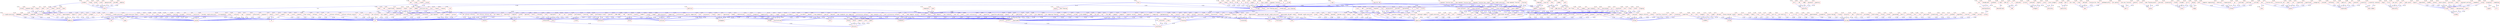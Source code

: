strict graph  {
	-127	 [color=red,
		fontname=courier,
		shape=box,
		xlabel=0.62];
	reserved	 [color=red,
		fontname=courier,
		shape=box,
		xlabel=0.42];
	-127 -- reserved	 [color=blue,
		fontname=courier,
		label=0.33];
	"-2-149"	 [color=red,
		fontname=courier,
		shape=box,
		xlabel=0.62];
	negative	 [color=red,
		fontname=courier,
		shape=box,
		xlabel=0.5];
	"-2-149" -- negative	 [color=blue,
		fontname=courier,
		label=0.5];
	"-infinity"	 [color=red,
		fontname=courier,
		shape=box,
		xlabel=0.62];
	go	 [color=red,
		fontname=courier,
		shape=box,
		xlabel=0.15];
	"-infinity" -- go	 [color=blue,
		fontname=courier,
		label=0.65];
	type	 [color=red,
		fontname=courier,
		shape=box,
		xlabel=0.47];
	"-infinity" -- type	 [color=blue,
		fontname=courier,
		label=0.41];
	"//"	 [color=red,
		fontname=courier,
		shape=box,
		xlabel=0.76];
	00001111	 [color=red,
		fontname=courier,
		shape=box,
		xlabel=0.23];
	"//" -- 00001111	 [color=blue,
		fontname=courier,
		label=0.32];
	"// single-precision"	 [color=red,
		fontname=courier,
		shape=box,
		xlabel=0.62];
	"// single-precision" -- 00001111	 [color=blue,
		fontname=courier,
		label=0.38];
	"0-02-415480-6"	 [color=red,
		fontname=courier,
		shape=box,
		xlabel=0.23];
	downloaded	 [color=red,
		fontname=courier,
		shape=box,
		xlabel=0.42];
	"0-02-415480-6" -- downloaded	 [color=blue,
		fontname=courier,
		label=0.32];
	00000000	 [color=red,
		fontname=courier,
		shape=box,
		xlabel=0.23];
	00000000 -- 00001111	 [color=blue,
		fontname=courier,
		label=0.38];
	"0s"	 [color=red,
		fontname=courier,
		shape=box,
		xlabel=0.68];
	"0s" -- type	 [color=blue,
		fontname=courier,
		label=0.41];
	"10-3"	 [color=red,
		fontname=courier,
		shape=box,
		xlabel=0.23];
	typically	 [color=red,
		fontname=courier,
		shape=box,
		xlabel=0.41];
	"10-3" -- typically	 [color=blue,
		fontname=courier,
		label=0.28];
	100	 [color=red,
		fontname=courier,
		shape=box,
		xlabel=0.49];
	since	 [color=red,
		fontname=courier,
		shape=box,
		xlabel=0.22];
	100 -- since	 [color=blue,
		fontname=courier,
		label=0.37];
	since -- negative	 [color=blue,
		fontname=courier,
		label=0.62];
	10101010	 [color=red,
		fontname=courier,
		shape=box,
		xlabel=0.64];
	10101010 -- 00001111	 [color=blue,
		fontname=courier,
		label=0.41];
	102	 [color=red,
		fontname=courier,
		shape=box,
		xlabel=0.58];
	102 -- typically	 [color=blue,
		fontname=courier,
		label=0.3];
	1023	 [color=red,
		fontname=courier,
		shape=box,
		xlabel=0.64];
	1023 -- reserved	 [color=blue,
		fontname=courier,
		label=0.4];
	11	 [color=red,
		fontname=courier,
		shape=box,
		xlabel=0.58];
	31	 [color=red,
		fontname=courier,
		shape=box,
		xlabel=0.23];
	11 -- 31	 [color=blue,
		fontname=courier,
		label=0.42];
	11001100	 [color=red,
		fontname=courier,
		shape=box,
		xlabel=0.64];
	11001100 -- 00001111	 [color=blue,
		fontname=courier,
		label=0.36];
	11110000	 [color=red,
		fontname=courier,
		shape=box,
		xlabel=0.58];
	11110000 -- 00001111	 [color=blue,
		fontname=courier,
		label=0.4];
	127	 [color=red,
		fontname=courier,
		shape=box,
		xlabel=0.68];
	second	 [color=red,
		fontname=courier,
		shape=box,
		xlabel=0.17];
	127 -- second	 [color=blue,
		fontname=courier,
		label=0.34];
	128	 [color=red,
		fontname=courier,
		shape=box,
		xlabel=0.23];
	128 -- reserved	 [color=blue,
		fontname=courier,
		label=0.35];
	162	 [color=red,
		fontname=courier,
		shape=box,
		xlabel=0.23];
	representation	 [color=red,
		fontname=courier,
		shape=box,
		xlabel=0.7];
	162 -- representation	 [color=blue,
		fontname=courier,
		label=0.55];
	solves	 [color=red,
		fontname=courier,
		shape=box,
		xlabel=0.47];
	representation -- solves	 [color=blue,
		fontname=courier,
		label=0.32];
	1985	 [color=red,
		fontname=courier,
		shape=box,
		xlabel=0.23];
	1985 -- downloaded	 [color=blue,
		fontname=courier,
		label=0.32];
	"1s"	 [color=red,
		fontname=courier,
		shape=box,
		xlabel=0.71];
	extreme	 [color=red,
		fontname=courier,
		shape=box,
		xlabel=0.39];
	"1s" -- extreme	 [color=blue,
		fontname=courier,
		label=0.33];
	"2-1022"	 [color=red,
		fontname=courier,
		shape=box,
		xlabel=0.58];
	denormalized	 [color=red,
		fontname=courier,
		shape=box,
		xlabel=0.77];
	"2-1022" -- denormalized	 [color=blue,
		fontname=courier,
		label=0.0];
	"2-1074"	 [color=red,
		fontname=courier,
		shape=box,
		xlabel=0.23];
	"2-1074" -- negative	 [color=blue,
		fontname=courier,
		label=0.52];
	"2-149"	 [color=red,
		fontname=courier,
		shape=box,
		xlabel=0.58];
	"2-149" -- negative	 [color=blue,
		fontname=courier,
		label=0.48];
	"2-2-23"	 [color=red,
		fontname=courier,
		shape=box,
		xlabel=0.58];
	"2-2-23" -- extreme	 [color=blue,
		fontname=courier,
		label=0.48];
	"2-2-52"	 [color=red,
		fontname=courier,
		shape=box,
		xlabel=0.23];
	"2-2-52" -- extreme	 [color=blue,
		fontname=courier,
		label=0.55];
	"200-127"	 [color=red,
		fontname=courier,
		shape=box,
		xlabel=0.23];
	200	 [color=red,
		fontname=courier,
		shape=box,
		xlabel=0.23];
	"200-127" -- 200	 [color=blue,
		fontname=courier,
		label=0.21];
	"2001-2005"	 [color=red,
		fontname=courier,
		shape=box,
		xlabel=0.23];
	hollasch	 [color=red,
		fontname=courier,
		shape=box,
		xlabel=0.74];
	"2001-2005" -- hollasch	 [color=blue,
		fontname=courier,
		label=0.42];
	"2005-feb-24"	 [color=red,
		fontname=courier,
		shape=box,
		xlabel=0.23];
	today	 [color=red,
		fontname=courier,
		shape=box,
		xlabel=0.47];
	"2005-feb-24" -- today	 [color=blue,
		fontname=courier,
		label=0.4];
	21023	 [color=red,
		fontname=courier,
		shape=box,
		xlabel=0.58];
	21023 -- extreme	 [color=blue,
		fontname=courier,
		label=0.43];
	2127	 [color=red,
		fontname=courier,
		shape=box,
		xlabel=0.71];
	2127 -- negative	 [color=blue,
		fontname=courier,
		label=0.48];
	"22-00"	 [color=red,
		fontname=courier,
		shape=box,
		xlabel=0.23];
	"22-00" -- 31	 [color=blue,
		fontname=courier,
		label=0.32];
	"222-234"	 [color=red,
		fontname=courier,
		shape=box,
		xlabel=0.23];
	"222-234" -- downloaded	 [color=blue,
		fontname=courier,
		label=0.32];
	23	 [color=red,
		fontname=courier,
		shape=box,
		xlabel=0.58];
	23 -- second	 [color=blue,
		fontname=courier,
		label=0.55];
	231	 [color=red,
		fontname=courier,
		shape=box,
		xlabel=0.23];
	231 -- 00001111	 [color=blue,
		fontname=courier,
		label=0.42];
	232	 [color=red,
		fontname=courier,
		shape=box,
		xlabel=0.23];
	232 -- negative	 [color=blue,
		fontname=courier,
		label=0.63];
	"30-23"	 [color=red,
		fontname=courier,
		shape=box,
		xlabel=0.23];
	"30-23" -- 31	 [color=blue,
		fontname=courier,
		label=0.32];
	"32-bit"	 [color=red,
		fontname=courier,
		shape=box,
		xlabel=0.75];
	"32-bit" -- 00001111	 [color=blue,
		fontname=courier,
		label=0.32];
	"32-bits"	 [color=red,
		fontname=courier,
		shape=box,
		xlabel=0.42];
	integers	 [color=red,
		fontname=courier,
		shape=box,
		xlabel=0.68];
	"32-bits" -- integers	 [color=blue,
		fontname=courier,
		label=0.35];
	5000	 [color=red,
		fontname=courier,
		shape=box,
		xlabel=0.23];
	5000 -- typically	 [color=blue,
		fontname=courier,
		label=0.3];
	"51-00"	 [color=red,
		fontname=courier,
		shape=box,
		xlabel=0.23];
	"51-00" -- 31	 [color=blue,
		fontname=courier,
		label=0.32];
	52	 [color=red,
		fontname=courier,
		shape=box,
		xlabel=0.23];
	52 -- 31	 [color=blue,
		fontname=courier,
		label=0.32];
	"62-52"	 [color=red,
		fontname=courier,
		shape=box,
		xlabel=0.23];
	"62-52" -- 31	 [color=blue,
		fontname=courier,
		label=0.32];
	63	 [color=red,
		fontname=courier,
		shape=box,
		xlabel=0.23];
	63 -- 31	 [color=blue,
		fontname=courier,
		label=0.32];
	"64-bit"	 [color=red,
		fontname=courier,
		shape=box,
		xlabel=0.23];
	following	 [color=red,
		fontname=courier,
		shape=box,
		xlabel=0.26];
	"64-bit" -- following	 [color=blue,
		fontname=courier,
		label=0.4];
	73	 [color=red,
		fontname=courier,
		shape=box,
		xlabel=0.23];
	73 -- 200	 [color=blue,
		fontname=courier,
		label=0.2];
	754	 [color=red,
		fontname=courier,
		shape=box,
		xlabel=0.58];
	754 -- today	 [color=blue,
		fontname=courier,
		label=0.46];
	"754-1985"	 [color=red,
		fontname=courier,
		shape=box,
		xlabel=0.23];
	"754-1985" -- downloaded	 [color=blue,
		fontname=courier,
		label=0.32];
	ability	 [color=red,
		fontname=courier,
		shape=box,
		xlabel=0.47];
	ability -- negative	 [color=blue,
		fontname=courier,
		label=1.0];
	able	 [color=red,
		fontname=courier,
		shape=box,
		xlabel=0.14];
	allows	 [color=red,
		fontname=courier,
		shape=box,
		xlabel=0.57];
	able -- allows	 [color=blue,
		fontname=courier,
		label=0.31];
	actual	 [color=red,
		fontname=courier,
		shape=box,
		xlabel=0.33];
	added	 [color=red,
		fontname=courier,
		shape=box,
		xlabel=0.38];
	actual -- added	 [color=blue,
		fontname=courier,
		label=0.36];
	also	 [color=red,
		fontname=courier,
		shape=box,
		xlabel=0.22];
	also -- reserved	 [color=blue,
		fontname=courier,
		label=0.31];
	another	 [color=red,
		fontname=courier,
		shape=box,
		xlabel=0.17];
	another -- hollasch	 [color=blue,
		fontname=courier,
		label=0.31];
	ratio	 [color=red,
		fontname=courier,
		shape=box,
		xlabel=0.47];
	another -- ratio	 [color=blue,
		fontname=courier,
		label=0.53];
	approach	 [color=red,
		fontname=courier,
		shape=box,
		xlabel=0.24];
	approach -- ratio	 [color=blue,
		fontname=courier,
		label=0.32];
	appropriate	 [color=red,
		fontname=courier,
		shape=box,
		xlabel=0.47];
	appropriate -- also	 [color=blue,
		fontname=courier,
		label=0.37];
	approximate	 [color=red,
		fontname=courier,
		shape=box,
		xlabel=0.47];
	approximate -- negative	 [color=blue,
		fontname=courier,
		label=0.67];
	truncating	 [color=red,
		fontname=courier,
		shape=box,
		xlabel=0.33];
	approximate -- truncating	 [color=blue,
		fontname=courier,
		label=0.31];
	"approximate decimal"	 [color=red,
		fontname=courier,
		shape=box,
		xlabel=0.66];
	"approximate decimal" -- negative	 [color=blue,
		fontname=courier,
		label=0.68];
	"approximate decimal single"	 [color=red,
		fontname=courier,
		shape=box,
		xlabel=1.0];
	"approximate decimal single" -- negative	 [color=blue,
		fontname=courier,
		label=0.32];
	fractional	 [color=red,
		fontname=courier,
		shape=box,
		xlabel=0.33];
	"approximate decimal single" -- fractional	 [color=blue,
		fontname=courier,
		label=0.32];
	full	 [color=red,
		fontname=courier,
		shape=box,
		xlabel=0.22];
	"approximate decimal single" -- full	 [color=blue,
		fontname=courier,
		label=0.32];
	lack	 [color=red,
		fontname=courier,
		shape=box,
		xlabel=0.39];
	"approximate decimal single" -- lack	 [color=blue,
		fontname=courier,
		label=0.32];
	"approximate decimal single precision"	 [color=red,
		fontname=courier,
		shape=box,
		xlabel=1.0];
	"approximate decimal single precision" -- negative	 [color=blue,
		fontname=courier,
		label=0.32];
	"approximate decimal single precision" -- fractional	 [color=blue,
		fontname=courier,
		label=0.32];
	"approximate decimal single precision" -- full	 [color=blue,
		fontname=courier,
		label=0.32];
	"approximate decimal single precision" -- lack	 [color=blue,
		fontname=courier,
		label=0.32];
	approximated	 [color=red,
		fontname=courier,
		shape=box,
		xlabel=0.42];
	approximated -- extreme	 [color=blue,
		fontname=courier,
		label=0.48];
	approximates	 [color=red,
		fontname=courier,
		shape=box,
		xlabel=0.47];
	approximates -- 00001111	 [color=blue,
		fontname=courier,
		label=0.31];
	architecture	 [color=red,
		fontname=courier,
		shape=box,
		xlabel=0.54];
	architecture -- downloaded	 [color=blue,
		fontname=courier,
		label=0.37];
	architecture -- hollasch	 [color=blue,
		fontname=courier,
		label=0.32];
	"architecture software"	 [color=red,
		fontname=courier,
		shape=box,
		xlabel=0.62];
	"architecture software" -- downloaded	 [color=blue,
		fontname=courier,
		label=0.37];
	binary	 [color=red,
		fontname=courier,
		shape=box,
		xlabel=0.57];
	"architecture software" -- binary	 [color=blue,
		fontname=courier,
		label=0.37];
	distinct	 [color=red,
		fontname=courier,
		shape=box,
		xlabel=0.51];
	binary -- distinct	 [color=blue,
		fontname=courier,
		label=0.32];
	"are floating"	 [color=red,
		fontname=courier,
		shape=box,
		xlabel=0.66];
	represent	 [color=red,
		fontname=courier,
		shape=box,
		xlabel=0.8];
	"are floating" -- represent	 [color=blue,
		fontname=courier,
		label=0.32];
	floating	 [color=red,
		fontname=courier,
		shape=box,
		xlabel=0.48];
	represent -- floating	 [color=blue,
		fontname=courier,
		label=0.31];
	excellent	 [color=red,
		fontname=courier,
		shape=box,
		xlabel=0.47];
	floating -- excellent	 [color=blue,
		fontname=courier,
		label=0.35];
	"are floating point"	 [color=red,
		fontname=courier,
		shape=box,
		xlabel=1.0];
	"are floating point" -- represent	 [color=blue,
		fontname=courier,
		label=0.32];
	arithmetic	 [color=red,
		fontname=courier,
		shape=box,
		xlabel=0.33];
	arithmetic -- downloaded	 [color=blue,
		fontname=courier,
		label=0.32];
	propagate	 [color=red,
		fontname=courier,
		shape=box,
		xlabel=0.47];
	arithmetic -- propagate	 [color=blue,
		fontname=courier,
		label=0.33];
	around	 [color=red,
		fontname=courier,
		shape=box,
		xlabel=0.42];
	around -- negative	 [color=blue,
		fontname=courier,
		label=0.45];
	article	 [color=red,
		fontname=courier,
		shape=box,
		xlabel=0.63];
	article -- excellent	 [color=blue,
		fontname=courier,
		label=0.35];
	assign	 [color=red,
		fontname=courier,
		shape=box,
		xlabel=0.47];
	uninitialized	 [color=red,
		fontname=courier,
		shape=box,
		xlabel=0.42];
	assign -- uninitialized	 [color=blue,
		fontname=courier,
		label=0.36];
	assume	 [color=red,
		fontname=courier,
		shape=box,
		xlabel=0.47];
	explicitly	 [color=red,
		fontname=courier,
		shape=box,
		xlabel=0.33];
	assume -- explicitly	 [color=blue,
		fontname=courier,
		label=0.19];
	assumed	 [color=red,
		fontname=courier,
		shape=box,
		xlabel=0.51];
	assumed -- second	 [color=blue,
		fontname=courier,
		label=0.55];
	assumption	 [color=red,
		fontname=courier,
		shape=box,
		xlabel=0.47];
	assumption -- extreme	 [color=blue,
		fontname=courier,
		label=0.44];
	available	 [color=red,
		fontname=courier,
		shape=box,
		xlabel=0.26];
	available -- since	 [color=blue,
		fontname=courier,
		label=0.34];
	back	 [color=red,
		fontname=courier,
		shape=box,
		xlabel=0.03];
	back -- go	 [color=blue,
		fontname=courier,
		label=0.32];
	base	 [color=red,
		fontname=courier,
		shape=box,
		xlabel=0.63];
	base -- following	 [color=blue,
		fontname=courier,
		label=0.35];
	basic	 [color=red,
		fontname=courier,
		shape=box,
		xlabel=0.33];
	basic -- downloaded	 [color=blue,
		fontname=courier,
		label=0.32];
	besides	 [color=red,
		fontname=courier,
		shape=box,
		xlabel=0.29];
	besides -- negative	 [color=blue,
		fontname=courier,
		label=0.67];
	bias	 [color=red,
		fontname=courier,
		shape=box,
		xlabel=0.54];
	bias -- 31	 [color=blue,
		fontname=courier,
		label=0.32];
	bias -- added	 [color=blue,
		fontname=courier,
		label=0.28];
	bit	 [color=red,
		fontname=courier,
		shape=box,
		xlabel=0.65];
	bias -- bit	 [color=blue,
		fontname=courier,
		label=0.32];
	square	 [color=red,
		fontname=courier,
		shape=box,
		xlabel=0.47];
	bias -- square	 [color=blue,
		fontname=courier,
		label=0.32];
	needs	 [color=red,
		fontname=courier,
		shape=box,
		xlabel=0.47];
	bit -- needs	 [color=blue,
		fontname=courier,
		label=0.32];
	positive	 [color=red,
		fontname=courier,
		shape=box,
		xlabel=0.48];
	bit -- positive	 [color=blue,
		fontname=courier,
		label=0.32];
	positive -- negative	 [color=blue,
		fontname=courier,
		label=0.94];
	"bias single"	 [color=red,
		fontname=courier,
		shape=box,
		xlabel=0.66];
	"bias single" -- 31	 [color=blue,
		fontname=courier,
		label=0.33];
	"bias single precision"	 [color=red,
		fontname=courier,
		shape=box,
		xlabel=1.0];
	"bias single precision" -- 31	 [color=blue,
		fontname=courier,
		label=0.32];
	"bias single precision" -- bit	 [color=blue,
		fontname=courier,
		label=0.32];
	brackets	 [color=red,
		fontname=courier,
		shape=box,
		xlabel=0.47];
	"bias single precision" -- brackets	 [color=blue,
		fontname=courier,
		label=0.32];
	"binary decimal"	 [color=red,
		fontname=courier,
		shape=box,
		xlabel=0.66];
	"binary decimal" -- extreme	 [color=blue,
		fontname=courier,
		label=0.39];
	"binary decimal single"	 [color=red,
		fontname=courier,
		shape=box,
		xlabel=1.0];
	"binary decimal single" -- extreme	 [color=blue,
		fontname=courier,
		label=0.32];
	filled	 [color=red,
		fontname=courier,
		shape=box,
		xlabel=0.42];
	"binary decimal single" -- filled	 [color=blue,
		fontname=courier,
		label=0.32];
	"bit clear"	 [color=red,
		fontname=courier,
		shape=box,
		xlabel=0.62];
	pop	 [color=red,
		fontname=courier,
		shape=box,
		xlabel=0.47];
	"bit clear" -- pop	 [color=blue,
		fontname=courier,
		label=0.3];
	"bit flips"	 [color=red,
		fontname=courier,
		shape=box,
		xlabel=0.24];
	"bit flips" -- needs	 [color=blue,
		fontname=courier,
		label=0.32];
	"bit flips" -- positive	 [color=blue,
		fontname=courier,
		label=0.32];
	"bit pattern"	 [color=red,
		fontname=courier,
		shape=box,
		xlabel=0.62];
	"nan's"	 [color=red,
		fontname=courier,
		shape=box,
		xlabel=0.62];
	"bit pattern" -- "nan's"	 [color=blue,
		fontname=courier,
		label=0.32];
	bits	 [color=red,
		fontname=courier,
		shape=box,
		xlabel=0.7];
	bits -- reserved	 [color=blue,
		fontname=courier,
		label=0.33];
	book	 [color=red,
		fontname=courier,
		shape=box,
		xlabel=0.57];
	book -- floating	 [color=blue,
		fontname=courier,
		label=0.32];
	bottom	 [color=red,
		fontname=courier,
		shape=box,
		xlabel=0.47];
	bottom -- floating	 [color=blue,
		fontname=courier,
		label=0.34];
	brief	 [color=red,
		fontname=courier,
		shape=box,
		xlabel=0.47];
	gives	 [color=red,
		fontname=courier,
		shape=box,
		xlabel=0.21];
	brief -- gives	 [color=blue,
		fontname=courier,
		label=0.26];
	broader	 [color=red,
		fontname=courier,
		shape=box,
		xlabel=0.33];
	cover	 [color=red,
		fontname=courier,
		shape=box,
		xlabel=0.47];
	broader -- cover	 [color=blue,
		fontname=courier,
		label=0.32];
	bulk	 [color=red,
		fontname=courier,
		shape=box,
		xlabel=0.47];
	lifted	 [color=red,
		fontname=courier,
		shape=box,
		xlabel=0.34];
	bulk -- lifted	 [color=blue,
		fontname=courier,
		label=0.29];
	categories	 [color=red,
		fontname=courier,
		shape=box,
		xlabel=0.47];
	quiet	 [color=red,
		fontname=courier,
		shape=box,
		xlabel=0.33];
	categories -- quiet	 [color=blue,
		fontname=courier,
		label=0.32];
	centered	 [color=red,
		fontname=courier,
		shape=box,
		xlabel=0.38];
	centered -- integers	 [color=blue,
		fontname=courier,
		label=0.35];
	clear	 [color=red,
		fontname=courier,
		shape=box,
		xlabel=0.29];
	clear -- pop	 [color=blue,
		fontname=courier,
		label=0.41];
	closely	 [color=red,
		fontname=courier,
		shape=box,
		xlabel=0.33];
	closely -- extreme	 [color=blue,
		fontname=courier,
		label=0.52];
	common	 [color=red,
		fontname=courier,
		shape=box,
		xlabel=0.41];
	common -- today	 [color=blue,
		fontname=courier,
		label=0.34];
	company	 [color=red,
		fontname=courier,
		shape=box,
		xlabel=0.47];
	company -- downloaded	 [color=blue,
		fontname=courier,
		label=0.36];
	compare	 [color=red,
		fontname=courier,
		shape=box,
		xlabel=0.39];
	compare -- distinct	 [color=blue,
		fontname=courier,
		label=0.48];
	compared	 [color=red,
		fontname=courier,
		shape=box,
		xlabel=0.33];
	compared -- negative	 [color=blue,
		fontname=courier,
		label=0.41];
	comparing	 [color=red,
		fontname=courier,
		shape=box,
		xlabel=0.33];
	comparing -- downloaded	 [color=blue,
		fontname=courier,
		label=0.32];
	comparing -- excellent	 [color=blue,
		fontname=courier,
		label=0.31];
	comparison	 [color=red,
		fontname=courier,
		shape=box,
		xlabel=0.39];
	solution	 [color=red,
		fontname=courier,
		shape=box,
		xlabel=0.57];
	comparison -- solution	 [color=blue,
		fontname=courier,
		label=0.33];
	completely	 [color=red,
		fontname=courier,
		shape=box,
		xlabel=0.33];
	completely -- negative	 [color=blue,
		fontname=courier,
		label=0.42];
	components	 [color=red,
		fontname=courier,
		shape=box,
		xlabel=0.57];
	components -- basic	 [color=blue,
		fontname=courier,
		label=0.31];
	composed	 [color=red,
		fontname=courier,
		shape=box,
		xlabel=0.43];
	explained	 [color=red,
		fontname=courier,
		shape=box,
		xlabel=0.42];
	composed -- explained	 [color=blue,
		fontname=courier,
		label=0.32];
	computer	 [color=red,
		fontname=courier,
		shape=box,
		xlabel=0.57];
	computer -- downloaded	 [color=blue,
		fontname=courier,
		label=0.34];
	"computer organization"	 [color=red,
		fontname=courier,
		shape=box,
		xlabel=0.62];
	"computer organization" -- lifted	 [color=blue,
		fontname=courier,
		label=0.44];
	"computer society"	 [color=red,
		fontname=courier,
		shape=box,
		xlabel=0.62];
	"computer society" -- downloaded	 [color=blue,
		fontname=courier,
		label=0.4];
	consider	 [color=red,
		fontname=courier,
		shape=box,
		xlabel=0.57];
	expressed	 [color=red,
		fontname=courier,
		shape=box,
		xlabel=0.42];
	consider -- expressed	 [color=blue,
		fontname=courier,
		label=0.34];
	"consider single-precision"	 [color=red,
		fontname=courier,
		shape=box,
		xlabel=0.62];
	"consider single-precision" -- second	 [color=blue,
		fontname=courier,
		label=0.79];
	contains	 [color=red,
		fontname=courier,
		shape=box,
		xlabel=0.47];
	contains -- second	 [color=blue,
		fontname=courier,
		label=0.43];
	continue	 [color=red,
		fontname=courier,
		shape=box,
		xlabel=0.24];
	continue -- allows	 [color=blue,
		fontname=courier,
		label=0.32];
	corresponding	 [color=red,
		fontname=courier,
		shape=box,
		xlabel=0.33];
	corresponding -- go	 [color=blue,
		fontname=courier,
		label=0.39];
	corresponding -- 00001111	 [color=blue,
		fontname=courier,
		label=0.32];
	covering	 [color=red,
		fontname=courier,
		shape=box,
		xlabel=0.33];
	covering -- hollasch	 [color=blue,
		fontname=courier,
		label=0.32];
	dawson	 [color=red,
		fontname=courier,
		shape=box,
		xlabel=0.74];
	dawson -- downloaded	 [color=blue,
		fontname=courier,
		label=0.33];
	decimal	 [color=red,
		fontname=courier,
		shape=box,
		xlabel=0.57];
	decimal -- extreme	 [color=blue,
		fontname=courier,
		label=0.44];
	"1/100ths"	 [color=red,
		fontname=courier,
		shape=box,
		xlabel=0.42];
	decimal -- "1/100ths"	 [color=blue,
		fontname=courier,
		label=0.32];
	"decimal single"	 [color=red,
		fontname=courier,
		shape=box,
		xlabel=0.78];
	"decimal single" -- negative	 [color=blue,
		fontname=courier,
		label=0.41];
	"decimal single precision"	 [color=red,
		fontname=courier,
		shape=box,
		xlabel=1.0];
	"decimal single precision" -- negative	 [color=blue,
		fontname=courier,
		label=0.32];
	"decimal single precision" -- lack	 [color=blue,
		fontname=courier,
		label=0.32];
	defined	 [color=red,
		fontname=courier,
		shape=box,
		xlabel=0.51];
	defined -- pop	 [color=blue,
		fontname=courier,
		label=0.32];
	denote	 [color=red,
		fontname=courier,
		shape=box,
		xlabel=0.63];
	denote -- uninitialized	 [color=blue,
		fontname=courier,
		label=0.35];
	"denote infinity"	 [color=red,
		fontname=courier,
		shape=box,
		xlabel=0.62];
	"denote infinity" -- allows	 [color=blue,
		fontname=courier,
		label=0.38];
	denoted	 [color=red,
		fontname=courier,
		shape=box,
		xlabel=0.51];
	zero	 [color=red,
		fontname=courier,
		shape=box,
		xlabel=0.6];
	denoted -- zero	 [color=blue,
		fontname=courier,
		label=0.32];
	"developer's"	 [color=red,
		fontname=courier,
		shape=box,
		xlabel=0.47];
	"developer's" -- downloaded	 [color=blue,
		fontname=courier,
		label=0.33];
	different	 [color=red,
		fontname=courier,
		shape=box,
		xlabel=0.26];
	different -- expressed	 [color=blue,
		fontname=courier,
		label=0.32];
	digit	 [color=red,
		fontname=courier,
		shape=box,
		xlabel=0.45];
	basically	 [color=red,
		fontname=courier,
		shape=box,
		xlabel=0.41];
	digit -- basically	 [color=blue,
		fontname=courier,
		label=0.33];
	digits	 [color=red,
		fontname=courier,
		shape=box,
		xlabel=0.57];
	fixed	 [color=red,
		fontname=courier,
		shape=box,
		xlabel=0.33];
	digits -- fixed	 [color=blue,
		fontname=courier,
		label=0.32];
	window	 [color=red,
		fontname=courier,
		shape=box,
		xlabel=0.47];
	fixed -- window	 [color=blue,
		fontname=courier,
		label=0.32];
	directly	 [color=red,
		fontname=courier,
		shape=box,
		xlabel=0.33];
	directly -- extreme	 [color=blue,
		fontname=courier,
		label=0.47];
	discussed	 [color=red,
		fontname=courier,
		shape=box,
		xlabel=0.51];
	discussed -- negative	 [color=blue,
		fontname=courier,
		label=0.56];
	discussion	 [color=red,
		fontname=courier,
		shape=box,
		xlabel=0.47];
	discussion -- floating	 [color=blue,
		fontname=courier,
		label=0.37];
	divided	 [color=red,
		fontname=courier,
		shape=box,
		xlabel=0.25];
	divided -- also	 [color=blue,
		fontname=courier,
		label=0.3];
	document	 [color=red,
		fontname=courier,
		shape=box,
		xlabel=0.47];
	document -- downloaded	 [color=blue,
		fontname=courier,
		label=0.32];
	"doesn't"	 [color=red,
		fontname=courier,
		shape=box,
		xlabel=0.26];
	"doesn't" -- 00001111	 [color=blue,
		fontname=courier,
		label=0.42];
	"don't"	 [color=red,
		fontname=courier,
		shape=box,
		xlabel=0.33];
	"don't" -- explicitly	 [color=blue,
		fontname=courier,
		label=0.19];
	double	 [color=red,
		fontname=courier,
		shape=box,
		xlabel=0.44];
	double -- negative	 [color=blue,
		fontname=courier,
		label=0.48];
	double -- second	 [color=blue,
		fontname=courier,
		label=0.48];
	due	 [color=red,
		fontname=courier,
		shape=box,
		xlabel=0.33];
	due -- extreme	 [color=blue,
		fontname=courier,
		label=0.48];
	ease	 [color=red,
		fontname=courier,
		shape=box,
		xlabel=0.47];
	ease -- basic	 [color=blue,
		fontname=courier,
		label=0.31];
	effective	 [color=red,
		fontname=courier,
		shape=box,
		xlabel=0.33];
	effective -- extreme	 [color=blue,
		fontname=courier,
		label=0.51];
	effectively	 [color=red,
		fontname=courier,
		shape=box,
		xlabel=0.41];
	effectively -- second	 [color=blue,
		fontname=courier,
		label=0.42];
	else	 [color=red,
		fontname=courier,
		shape=box,
		xlabel=0.33];
	else -- distinct	 [color=blue,
		fontname=courier,
		label=0.32];
	employs	 [color=red,
		fontname=courier,
		shape=box,
		xlabel=0.47];
	employs -- also	 [color=blue,
		fontname=courier,
		label=0.35];
	end	 [color=red,
		fontname=courier,
		shape=box,
		xlabel=0.24];
	end -- truncating	 [color=blue,
		fontname=courier,
		label=0.33];
	epsilon	 [color=red,
		fontname=courier,
		shape=box,
		xlabel=0.47];
	epsilon -- solution	 [color=blue,
		fontname=courier,
		label=0.32];
	bruce	 [color=red,
		fontname=courier,
		shape=box,
		xlabel=0.74];
	epsilon -- bruce	 [color=blue,
		fontname=courier,
		label=0.32];
	"epsilon comparison"	 [color=red,
		fontname=courier,
		shape=box,
		xlabel=0.62];
	"epsilon comparison" -- solution	 [color=blue,
		fontname=courier,
		label=0.38];
	equal	 [color=red,
		fontname=courier,
		shape=box,
		xlabel=0.06];
	equal -- distinct	 [color=blue,
		fontname=courier,
		label=0.32];
	equivalent	 [color=red,
		fontname=courier,
		shape=box,
		xlabel=0.47];
	equivalent -- fixed	 [color=blue,
		fontname=courier,
		label=0.32];
	essentially	 [color=red,
		fontname=courier,
		shape=box,
		xlabel=0.33];
	essentially -- cover	 [color=blue,
		fontname=courier,
		label=0.32];
	every	 [color=red,
		fontname=courier,
		shape=box,
		xlabel=0.06];
	every -- ratio	 [color=blue,
		fontname=courier,
		label=0.27];
	exact	 [color=red,
		fontname=courier,
		shape=box,
		xlabel=0.24];
	exact -- 00001111	 [color=blue,
		fontname=courier,
		label=0.57];
	examine	 [color=red,
		fontname=courier,
		shape=box,
		xlabel=0.47];
	examine -- go	 [color=blue,
		fontname=courier,
		label=0.34];
	example	 [color=red,
		fontname=courier,
		shape=box,
		xlabel=0.59];
	example -- "1/100ths"	 [color=blue,
		fontname=courier,
		label=0.32];
	exception	 [color=red,
		fontname=courier,
		shape=box,
		xlabel=0.42];
	signal	 [color=red,
		fontname=courier,
		shape=box,
		xlabel=0.33];
	exception -- signal	 [color=blue,
		fontname=courier,
		label=0.32];
	excluding	 [color=red,
		fontname=courier,
		shape=box,
		xlabel=0.33];
	excluding -- extreme	 [color=blue,
		fontname=courier,
		label=0.51];
	exponent	 [color=red,
		fontname=courier,
		shape=box,
		xlabel=0.8];
	exponent -- reserved	 [color=blue,
		fontname=courier,
		label=0.29];
	exponent -- needs	 [color=blue,
		fontname=courier,
		label=0.34];
	"exponent base"	 [color=red,
		fontname=courier,
		shape=box,
		xlabel=0.62];
	"exponent base" -- following	 [color=blue,
		fontname=courier,
		label=0.35];
	"exponent fraction"	 [color=red,
		fontname=courier,
		shape=box,
		xlabel=0.66];
	"exponent fraction" -- 31	 [color=blue,
		fontname=courier,
		label=0.33];
	"exponent fraction bias"	 [color=red,
		fontname=courier,
		shape=box,
		xlabel=1.0];
	"exponent fraction bias" -- 31	 [color=blue,
		fontname=courier,
		label=0.32];
	"exponent fraction bias" -- bit	 [color=blue,
		fontname=courier,
		label=0.32];
	"exponent fraction bias" -- brackets	 [color=blue,
		fontname=courier,
		label=0.32];
	"exponent fraction bias single"	 [color=red,
		fontname=courier,
		shape=box,
		xlabel=1.0];
	"exponent fraction bias single" -- 31	 [color=blue,
		fontname=courier,
		label=0.32];
	"exponent fraction bias single" -- bit	 [color=blue,
		fontname=courier,
		label=0.32];
	"exponent fraction bias single" -- brackets	 [color=blue,
		fontname=courier,
		label=0.32];
	"exponent's"	 [color=red,
		fontname=courier,
		shape=box,
		xlabel=0.47];
	"exponent's" -- second	 [color=blue,
		fontname=courier,
		label=0.45];
	exponents	 [color=red,
		fontname=courier,
		shape=box,
		xlabel=0.57];
	exponents -- reserved	 [color=blue,
		fontname=courier,
		label=0.36];
	field	 [color=red,
		fontname=courier,
		shape=box,
		xlabel=0.59];
	field -- needs	 [color=blue,
		fontname=courier,
		label=0.34];
	"field values"	 [color=red,
		fontname=courier,
		shape=box,
		xlabel=0.24];
	"field values" -- extreme	 [color=blue,
		fontname=courier,
		label=0.57];
	fields	 [color=red,
		fontname=courier,
		shape=box,
		xlabel=0.47];
	fields -- cover	 [color=blue,
		fontname=courier,
		label=0.28];
	figure	 [color=red,
		fontname=courier,
		shape=box,
		xlabel=0.47];
	figure -- following	 [color=blue,
		fontname=courier,
		label=0.32];
	find	 [color=red,
		fontname=courier,
		shape=box,
		xlabel=0.21];
	find -- expressed	 [color=blue,
		fontname=courier,
		label=0.32];
	finite	 [color=red,
		fontname=courier,
		shape=box,
		xlabel=0.33];
	finite -- extreme	 [color=blue,
		fontname=courier,
		label=0.45];
	first	 [color=red,
		fontname=courier,
		shape=box,
		xlabel=0.19];
	first -- basically	 [color=blue,
		fontname=courier,
		label=0.29];
	five	 [color=red,
		fontname=courier,
		shape=box,
		xlabel=0.4];
	five -- since	 [color=blue,
		fontname=courier,
		label=0.34];
	flipping	 [color=red,
		fontname=courier,
		shape=box,
		xlabel=0.33];
	flipping -- needs	 [color=blue,
		fontname=courier,
		label=0.32];
	flips	 [color=red,
		fontname=courier,
		shape=box,
		xlabel=0.47];
	flips -- needs	 [color=blue,
		fontname=courier,
		label=0.32];
	float	 [color=red,
		fontname=courier,
		shape=box,
		xlabel=0.57];
	float -- 00001111	 [color=blue,
		fontname=courier,
		label=0.34];
	"float values"	 [color=red,
		fontname=courier,
		shape=box,
		xlabel=0.66];
	"float values" -- go	 [color=blue,
		fontname=courier,
		label=0.43];
	floats	 [color=red,
		fontname=courier,
		shape=box,
		xlabel=0.51];
	floats -- second	 [color=blue,
		fontname=courier,
		label=0.55];
	follows	 [color=red,
		fontname=courier,
		shape=box,
		xlabel=0.47];
	follows -- go	 [color=blue,
		fontname=courier,
		label=0.53];
	form	 [color=red,
		fontname=courier,
		shape=box,
		xlabel=0.49];
	form -- since	 [color=blue,
		fontname=courier,
		label=0.47];
	format	 [color=red,
		fontname=courier,
		shape=box,
		xlabel=0.47];
	format -- extreme	 [color=blue,
		fontname=courier,
		label=0.43];
	forth	 [color=red,
		fontname=courier,
		shape=box,
		xlabel=0.3];
	forth -- go	 [color=blue,
		fontname=courier,
		label=0.79];
	found	 [color=red,
		fontname=courier,
		shape=box,
		xlabel=0.27];
	found -- floating	 [color=blue,
		fontname=courier,
		label=0.33];
	four	 [color=red,
		fontname=courier,
		shape=box,
		xlabel=0.13];
	four -- "1/100ths"	 [color=blue,
		fontname=courier,
		label=0.32];
	fraction	 [color=red,
		fontname=courier,
		shape=box,
		xlabel=0.57];
	fraction -- 31	 [color=blue,
		fontname=courier,
		label=0.33];
	fraction -- bit	 [color=blue,
		fontname=courier,
		label=0.33];
	fraction -- explained	 [color=blue,
		fontname=courier,
		label=0.18];
	"fraction bit"	 [color=red,
		fontname=courier,
		shape=box,
		xlabel=0.75];
	"fraction bit" -- quiet	 [color=blue,
		fontname=courier,
		label=0.44];
	"fraction bit clear"	 [color=red,
		fontname=courier,
		shape=box,
		xlabel=0.28];
	"fraction bit clear" -- pop	 [color=blue,
		fontname=courier,
		label=0.41];
	"fraction bit set"	 [color=red,
		fontname=courier,
		shape=box,
		xlabel=0.28];
	"fraction bit set" -- quiet	 [color=blue,
		fontname=courier,
		label=0.41];
	"fractions's"	 [color=red,
		fontname=courier,
		shape=box,
		xlabel=0.62];
	"fractions's" -- negative	 [color=blue,
		fontname=courier,
		label=0.45];
	freely	 [color=red,
		fontname=courier,
		shape=box,
		xlabel=0.33];
	freely -- propagate	 [color=blue,
		fontname=courier,
		label=0.32];
	get	 [color=red,
		fontname=courier,
		shape=box,
		xlabel=0.39];
	get -- added	 [color=blue,
		fontname=courier,
		label=0.36];
	gets	 [color=red,
		fontname=courier,
		shape=box,
		xlabel=0.39];
	gets -- 31	 [color=blue,
		fontname=courier,
		label=0.33];
	given	 [color=red,
		fontname=courier,
		shape=box,
		xlabel=0.27];
	given -- negative	 [color=blue,
		fontname=courier,
		label=0.52];
	good	 [color=red,
		fontname=courier,
		shape=box,
		xlabel=0.26];
	good -- hollasch	 [color=blue,
		fontname=courier,
		label=0.36];
	greater	 [color=red,
		fontname=courier,
		shape=box,
		xlabel=0.41];
	greater -- negative	 [color=blue,
		fontname=courier,
		label=0.73];
	grown	 [color=red,
		fontname=courier,
		shape=box,
		xlabel=0.3];
	grown -- negative	 [color=blue,
		fontname=courier,
		label=0.76];
	guaranteed	 [color=red,
		fontname=courier,
		shape=box,
		xlabel=0.33];
	guaranteed -- extreme	 [color=blue,
		fontname=courier,
		label=0.53];
	hand	 [color=red,
		fontname=courier,
		shape=box,
		xlabel=0.57];
	hand -- negative	 [color=blue,
		fontname=courier,
		label=0.96];
	handy	 [color=red,
		fontname=courier,
		shape=box,
		xlabel=0.47];
	handy -- uninitialized	 [color=blue,
		fontname=courier,
		label=0.36];
	"here's"	 [color=red,
		fontname=courier,
		shape=box,
		xlabel=0.47];
	"here's" -- extreme	 [color=blue,
		fontname=courier,
		label=0.39];
	hex	 [color=red,
		fontname=courier,
		shape=box,
		xlabel=0.47];
	hex -- go	 [color=blue,
		fontname=courier,
		label=0.33];
	hexadecimal	 [color=red,
		fontname=courier,
		shape=box,
		xlabel=0.33];
	hexadecimal -- representation	 [color=blue,
		fontname=courier,
		label=0.31];
	hint	 [color=red,
		fontname=courier,
		shape=box,
		xlabel=0.47];
	hint -- solution	 [color=blue,
		fontname=courier,
		label=0.32];
	however	 [color=red,
		fontname=courier,
		shape=box,
		xlabel=0.32];
	however -- truncating	 [color=blue,
		fontname=courier,
		label=0.54];
	ieee	 [color=red,
		fontname=courier,
		shape=box,
		xlabel=0.83];
	ieee -- today	 [color=blue,
		fontname=courier,
		label=0.32];
	including	 [color=red,
		fontname=courier,
		shape=box,
		xlabel=0.22];
	ieee -- including	 [color=blue,
		fontname=courier,
		label=0.32];
	"ieee computer"	 [color=red,
		fontname=courier,
		shape=box,
		xlabel=0.66];
	"ieee computer" -- downloaded	 [color=blue,
		fontname=courier,
		label=0.35];
	"ieee computer society"	 [color=red,
		fontname=courier,
		shape=box,
		xlabel=1.0];
	"ieee computer society" -- downloaded	 [color=blue,
		fontname=courier,
		label=0.32];
	standards	 [color=red,
		fontname=courier,
		shape=box,
		xlabel=0.47];
	"ieee computer society" -- standards	 [color=blue,
		fontname=courier,
		label=0.32];
	"ieee floating"	 [color=red,
		fontname=courier,
		shape=box,
		xlabel=0.71];
	"ieee floating" -- basic	 [color=blue,
		fontname=courier,
		label=0.32];
	"ieee floating point"	 [color=red,
		fontname=courier,
		shape=box,
		xlabel=0.28];
	"ieee floating point" -- gives	 [color=blue,
		fontname=courier,
		label=0.32];
	"ieee standard"	 [color=red,
		fontname=courier,
		shape=box,
		xlabel=0.9];
	"ieee standard" -- today	 [color=blue,
		fontname=courier,
		label=0.32];
	"ieee standards"	 [color=red,
		fontname=courier,
		shape=box,
		xlabel=0.66];
	"ieee standards" -- downloaded	 [color=blue,
		fontname=courier,
		label=0.39];
	"ieee standards site"	 [color=red,
		fontname=courier,
		shape=box,
		xlabel=1.0];
	"ieee standards site" -- downloaded	 [color=blue,
		fontname=courier,
		label=0.32];
	"ieee standards site" -- binary	 [color=blue,
		fontname=courier,
		label=0.32];
	"ieee standards site comparing"	 [color=red,
		fontname=courier,
		shape=box,
		xlabel=1.0];
	"ieee standards site comparing" -- downloaded	 [color=blue,
		fontname=courier,
		label=0.32];
	"ieee standards site comparing" -- binary	 [color=blue,
		fontname=courier,
		label=0.32];
	"ieee std"	 [color=red,
		fontname=courier,
		shape=box,
		xlabel=0.66];
	"ieee std" -- downloaded	 [color=blue,
		fontname=courier,
		label=0.34];
	implementation	 [color=red,
		fontname=courier,
		shape=box,
		xlabel=0.47];
	implementation -- floating	 [color=blue,
		fontname=courier,
		label=0.36];
	implicit	 [color=red,
		fontname=courier,
		shape=box,
		xlabel=0.63];
	implicit -- expressed	 [color=blue,
		fontname=courier,
		label=0.34];
	indeterminate	 [color=red,
		fontname=courier,
		shape=box,
		xlabel=0.47];
	indeterminate -- uninitialized	 [color=blue,
		fontname=courier,
		label=0.34];
	indicates	 [color=red,
		fontname=courier,
		shape=box,
		xlabel=0.47];
	indicates -- 200	 [color=blue,
		fontname=courier,
		label=0.3];
	infinite	 [color=red,
		fontname=courier,
		shape=box,
		xlabel=0.41];
	infinite -- extreme	 [color=blue,
		fontname=courier,
		label=0.54];
	infinity	 [color=red,
		fontname=courier,
		shape=box,
		xlabel=0.9];
	infinity -- go	 [color=blue,
		fontname=courier,
		label=0.32];
	infinity -- type	 [color=blue,
		fontname=courier,
		label=0.41];
	"infinity infinity"	 [color=red,
		fontname=courier,
		shape=box,
		xlabel=1.0];
	"infinity infinity" -- go	 [color=blue,
		fontname=courier,
		label=0.32];
	"infinity infinity nonzero"	 [color=red,
		fontname=courier,
		shape=box,
		xlabel=0.28];
	"infinity infinity nonzero" -- go	 [color=blue,
		fontname=courier,
		label=0.66];
	integer	 [color=red,
		fontname=courier,
		shape=box,
		xlabel=0.47];
	integer -- 00001111	 [color=blue,
		fontname=courier,
		label=0.31];
	intel	 [color=red,
		fontname=courier,
		shape=box,
		xlabel=0.62];
	intel -- downloaded	 [color=blue,
		fontname=courier,
		label=0.36];
	"intel architecture"	 [color=red,
		fontname=courier,
		shape=box,
		xlabel=0.66];
	"intel architecture" -- downloaded	 [color=blue,
		fontname=courier,
		label=0.35];
	"intel architecture software"	 [color=red,
		fontname=courier,
		shape=box,
		xlabel=1.0];
	"intel architecture software" -- downloaded	 [color=blue,
		fontname=courier,
		label=0.32];
	"intel architecture software" -- binary	 [color=blue,
		fontname=courier,
		label=0.32];
	"intel architecture software" -- standards	 [color=blue,
		fontname=courier,
		label=0.32];
	interpret	 [color=red,
		fontname=courier,
		shape=box,
		xlabel=0.47];
	interpret -- type	 [color=blue,
		fontname=courier,
		label=0.17];
	interpreted	 [color=red,
		fontname=courier,
		shape=box,
		xlabel=0.42];
	interpreted -- distinct	 [color=blue,
		fontname=courier,
		label=0.32];
	invalid	 [color=red,
		fontname=courier,
		shape=box,
		xlabel=0.42];
	invalid -- uninitialized	 [color=blue,
		fontname=courier,
		label=0.38];
	isbn	 [color=red,
		fontname=courier,
		shape=box,
		xlabel=0.42];
	isbn -- downloaded	 [color=blue,
		fontname=courier,
		label=0.37];
	known	 [color=red,
		fontname=courier,
		shape=box,
		xlabel=0.33];
	known -- reserved	 [color=blue,
		fontname=courier,
		label=0.32];
	large	 [color=red,
		fontname=courier,
		shape=box,
		xlabel=0.4];
	large -- also	 [color=blue,
		fontname=courier,
		label=0.38];
	last	 [color=red,
		fontname=courier,
		shape=box,
		xlabel=0.33];
	last -- today	 [color=blue,
		fontname=courier,
		label=0.32];
	later	 [color=red,
		fontname=courier,
		shape=box,
		xlabel=0.28];
	later -- reserved	 [color=blue,
		fontname=courier,
		label=0.47];
	layout	 [color=red,
		fontname=courier,
		shape=box,
		xlabel=0.33];
	layout -- following	 [color=blue,
		fontname=courier,
		label=0.33];
	layout -- basic	 [color=blue,
		fontname=courier,
		label=0.32];
	leading	 [color=red,
		fontname=courier,
		shape=box,
		xlabel=0.53];
	leading -- negative	 [color=blue,
		fontname=courier,
		label=0.49];
	less	 [color=red,
		fontname=courier,
		shape=box,
		xlabel=0.44];
	less -- extreme	 [color=blue,
		fontname=courier,
		label=0.64];
	"let's"	 [color=red,
		fontname=courier,
		shape=box,
		xlabel=0.47];
	"let's" -- second	 [color=blue,
		fontname=courier,
		label=0.43];
	limits	 [color=red,
		fontname=courier,
		shape=box,
		xlabel=0.47];
	limits -- window	 [color=blue,
		fontname=courier,
		label=0.29];
	little	 [color=red,
		fontname=courier,
		shape=box,
		xlabel=0.26];
	little -- since	 [color=blue,
		fontname=courier,
		label=0.34];
	loss	 [color=red,
		fontname=courier,
		shape=box,
		xlabel=0.38];
	loss -- extreme	 [color=blue,
		fontname=courier,
		label=0.82];
	lot	 [color=red,
		fontname=courier,
		shape=box,
		xlabel=0.47];
	lot -- go	 [color=blue,
		fontname=courier,
		label=0.34];
	lower	 [color=red,
		fontname=courier,
		shape=box,
		xlabel=0.29];
	lower -- truncating	 [color=blue,
		fontname=courier,
		label=0.38];
	macintoshes	 [color=red,
		fontname=courier,
		shape=box,
		xlabel=0.62];
	macintoshes -- today	 [color=blue,
		fontname=courier,
		label=0.44];
	macmillan	 [color=red,
		fontname=courier,
		shape=box,
		xlabel=0.62];
	macmillan -- downloaded	 [color=blue,
		fontname=courier,
		label=0.41];
	"macmillan publishing"	 [color=red,
		fontname=courier,
		shape=box,
		xlabel=0.66];
	"macmillan publishing" -- downloaded	 [color=blue,
		fontname=courier,
		label=0.36];
	mantissa	 [color=red,
		fontname=courier,
		shape=box,
		xlabel=0.47];
	mantissa -- reserved	 [color=blue,
		fontname=courier,
		label=0.39];
	mantissa -- basic	 [color=blue,
		fontname=courier,
		label=0.32];
	manual	 [color=red,
		fontname=courier,
		shape=box,
		xlabel=0.47];
	manual -- downloaded	 [color=blue,
		fontname=courier,
		label=0.33];
	many	 [color=red,
		fontname=courier,
		shape=box,
		xlabel=0.06];
	many -- expressed	 [color=blue,
		fontname=courier,
		label=0.31];
	match	 [color=red,
		fontname=courier,
		shape=box,
		xlabel=0.47];
	24	 [color=red,
		fontname=courier,
		shape=box,
		xlabel=0.51];
	match -- 24	 [color=blue,
		fontname=courier,
		label=0.32];
	material	 [color=red,
		fontname=courier,
		shape=box,
		xlabel=0.47];
	material -- lifted	 [color=blue,
		fontname=courier,
		label=0.31];
	mathematically	 [color=red,
		fontname=courier,
		shape=box,
		xlabel=0.33];
	mathematically -- pop	 [color=blue,
		fontname=courier,
		label=0.46];
	maximize	 [color=red,
		fontname=courier,
		shape=box,
		xlabel=0.47];
	maximize -- typically	 [color=blue,
		fontname=courier,
		label=0.32];
	maximum	 [color=red,
		fontname=courier,
		shape=box,
		xlabel=0.51];
	maximum -- negative	 [color=blue,
		fontname=courier,
		label=0.71];
	"maximum value"	 [color=red,
		fontname=courier,
		shape=box,
		xlabel=0.75];
	"maximum value" -- negative	 [color=blue,
		fontname=courier,
		label=0.54];
	may	 [color=red,
		fontname=courier,
		shape=box,
		xlabel=0.19];
	may -- floating	 [color=blue,
		fontname=courier,
		label=0.32];
	means	 [color=red,
		fontname=courier,
		shape=box,
		xlabel=0.49];
	means -- negative	 [color=blue,
		fontname=courier,
		label=0.75];
	mentioned	 [color=red,
		fontname=courier,
		shape=box,
		xlabel=0.51];
	mentioned -- extreme	 [color=blue,
		fontname=courier,
		label=0.51];
	middle	 [color=red,
		fontname=courier,
		shape=box,
		xlabel=0.24];
	middle -- fixed	 [color=blue,
		fontname=courier,
		label=0.56];
	might	 [color=red,
		fontname=courier,
		shape=box,
		xlabel=0.33];
	might -- "1/100ths"	 [color=blue,
		fontname=courier,
		label=0.32];
	much	 [color=red,
		fontname=courier,
		shape=box,
		xlabel=0.26];
	much -- negative	 [color=blue,
		fontname=courier,
		label=0.63];
	"n infinity"	 [color=red,
		fontname=courier,
		shape=box,
		xlabel=0.62];
	"n infinity" -- go	 [color=blue,
		fontname=courier,
		label=0.84];
	nan	 [color=red,
		fontname=courier,
		shape=box,
		xlabel=0.93];
	nan -- quiet	 [color=blue,
		fontname=courier,
		label=0.31];
	snan	 [color=red,
		fontname=courier,
		shape=box,
		xlabel=0.78];
	nan -- snan	 [color=blue,
		fontname=courier,
		label=0.31];
	"nan infinity"	 [color=red,
		fontname=courier,
		shape=box,
		xlabel=0.9];
	"nan infinity" -- go	 [color=blue,
		fontname=courier,
		label=0.32];
	"nan infinity infinity"	 [color=red,
		fontname=courier,
		shape=box,
		xlabel=1.0];
	"nan infinity infinity" -- go	 [color=blue,
		fontname=courier,
		label=0.32];
	results	 [color=red,
		fontname=courier,
		shape=box,
		xlabel=0.47];
	"nan infinity infinity" -- results	 [color=blue,
		fontname=courier,
		label=0.32];
	"nan infinity infinity nan"	 [color=red,
		fontname=courier,
		shape=box,
		xlabel=1.0];
	"nan infinity infinity nan" -- go	 [color=blue,
		fontname=courier,
		label=0.32];
	"nan infinity infinity nan" -- results	 [color=blue,
		fontname=courier,
		label=0.32];
	"nan summary"	 [color=red,
		fontname=courier,
		shape=box,
		xlabel=0.66];
	"nan summary" -- go	 [color=blue,
		fontname=courier,
		label=0.44];
	"nan summary to"	 [color=red,
		fontname=courier,
		shape=box,
		xlabel=1.0];
	"nan summary to" -- go	 [color=blue,
		fontname=courier,
		label=0.32];
	"nan summary to" -- results	 [color=blue,
		fontname=courier,
		label=0.32];
	need	 [color=red,
		fontname=courier,
		shape=box,
		xlabel=0.3];
	need -- following	 [color=blue,
		fontname=courier,
		label=0.39];
	negation	 [color=red,
		fontname=courier,
		shape=box,
		xlabel=0.47];
	negation -- negative	 [color=blue,
		fontname=courier,
		label=0.46];
	nice	 [color=red,
		fontname=courier,
		shape=box,
		xlabel=0.47];
	nice -- since	 [color=blue,
		fontname=courier,
		label=0.35];
	"non-zero"	 [color=red,
		fontname=courier,
		shape=box,
		xlabel=0.78];
	"non-zero" -- basically	 [color=blue,
		fontname=courier,
		label=0.32];
	"non-zero fraction"	 [color=red,
		fontname=courier,
		shape=box,
		xlabel=0.62];
	"non-zero fraction" -- "nan's"	 [color=blue,
		fontname=courier,
		label=0.32];
	nonzero	 [color=red,
		fontname=courier,
		shape=box,
		xlabel=0.47];
	nonzero -- go	 [color=blue,
		fontname=courier,
		label=0.51];
	normalized	 [color=red,
		fontname=courier,
		shape=box,
		xlabel=0.44];
	normalized -- go	 [color=blue,
		fontname=courier,
		label=0.6];
	normalized -- since	 [color=blue,
		fontname=courier,
		label=0.32];
	normalizing	 [color=red,
		fontname=courier,
		shape=box,
		xlabel=0.33];
	normalizing -- extreme	 [color=blue,
		fontname=courier,
		label=0.42];
	notation	 [color=red,
		fontname=courier,
		shape=box,
		xlabel=0.6];
	notation -- expressed	 [color=blue,
		fontname=courier,
		label=0.45];
	note	 [color=red,
		fontname=courier,
		shape=box,
		xlabel=0.36];
	note -- extreme	 [color=blue,
		fontname=courier,
		label=0.81];
	number	 [color=red,
		fontname=courier,
		shape=box,
		xlabel=0.57];
	"2-126"	 [color=red,
		fontname=courier,
		shape=box,
		xlabel=0.58];
	number -- "2-126"	 [color=blue,
		fontname=courier,
		label=0.32];
	used	 [color=red,
		fontname=courier,
		shape=box,
		xlabel=0.33];
	number -- used	 [color=blue,
		fontname=courier,
		label=0.04];
	numbers	 [color=red,
		fontname=courier,
		shape=box,
		xlabel=0.64];
	numbers -- negative	 [color=blue,
		fontname=courier,
		label=0.68];
	numbers -- second	 [color=blue,
		fontname=courier,
		label=0.62];
	numerical	 [color=red,
		fontname=courier,
		shape=box,
		xlabel=0.33];
	numerical -- negative	 [color=blue,
		fontname=courier,
		label=0.45];
	observed	 [color=red,
		fontname=courier,
		shape=box,
		xlabel=0.33];
	observed -- go	 [color=blue,
		fontname=courier,
		label=0.36];
	occur	 [color=red,
		fontname=courier,
		shape=box,
		xlabel=0.33];
	occur -- extreme	 [color=blue,
		fontname=courier,
		label=0.46];
	one	 [color=red,
		fontname=courier,
		shape=box,
		xlabel=0.06];
	one -- "1/100ths"	 [color=blue,
		fontname=courier,
		label=0.32];
	operation	 [color=red,
		fontname=courier,
		shape=box,
		xlabel=0.47];
	operation -- go	 [color=blue,
		fontname=courier,
		label=0.52];
	case	 [color=red,
		fontname=courier,
		shape=box,
		xlabel=0.42];
	operation -- case	 [color=blue,
		fontname=courier,
		label=0.31];
	operations	 [color=red,
		fontname=courier,
		shape=box,
		xlabel=0.6];
	operations -- propagate	 [color=blue,
		fontname=courier,
		label=0.32];
	operations -- uninitialized	 [color=blue,
		fontname=courier,
		label=0.35];
	optimization	 [color=red,
		fontname=courier,
		shape=box,
		xlabel=0.47];
	optimization -- since	 [color=blue,
		fontname=courier,
		label=0.37];
	order	 [color=red,
		fontname=courier,
		shape=box,
		xlabel=0.35];
	order -- added	 [color=blue,
		fontname=courier,
		label=0.4];
	organization	 [color=red,
		fontname=courier,
		shape=box,
		xlabel=0.47];
	organization -- lifted	 [color=blue,
		fontname=courier,
		label=0.32];
	overflow	 [color=red,
		fontname=courier,
		shape=box,
		xlabel=0.55];
	overflow -- negative	 [color=blue,
		fontname=courier,
		label=0.52];
	overflow -- allows	 [color=blue,
		fontname=courier,
		label=0.34];
	"overflow integers"	 [color=red,
		fontname=courier,
		shape=box,
		xlabel=0.24];
	"overflow integers" -- negative	 [color=blue,
		fontname=courier,
		label=0.77];
	"overflow situations"	 [color=red,
		fontname=courier,
		shape=box,
		xlabel=0.24];
	"overflow situations" -- allows	 [color=blue,
		fontname=courier,
		label=0.32];
	overview	 [color=red,
		fontname=courier,
		shape=box,
		xlabel=0.47];
	overview -- gives	 [color=blue,
		fontname=courier,
		label=0.28];
	past	 [color=red,
		fontname=courier,
		shape=box,
		xlabel=0.47];
	past -- allows	 [color=blue,
		fontname=courier,
		label=0.32];
	pattern	 [color=red,
		fontname=courier,
		shape=box,
		xlabel=0.47];
	pattern -- "nan's"	 [color=blue,
		fontname=courier,
		label=0.31];
	"pc's"	 [color=red,
		fontname=courier,
		shape=box,
		xlabel=0.42];
	"pc's" -- today	 [color=blue,
		fontname=courier,
		label=0.38];
	pdf	 [color=red,
		fontname=courier,
		shape=box,
		xlabel=0.42];
	pdf -- downloaded	 [color=blue,
		fontname=courier,
		label=0.36];
	performance	 [color=red,
		fontname=courier,
		shape=box,
		xlabel=0.47];
	performance -- hollasch	 [color=blue,
		fontname=courier,
		label=0.32];
	issues	 [color=red,
		fontname=courier,
		shape=box,
		xlabel=0.47];
	performance -- issues	 [color=blue,
		fontname=courier,
		label=0.32];
	"performance issues"	 [color=red,
		fontname=courier,
		shape=box,
		xlabel=0.24];
	"performance issues" -- hollasch	 [color=blue,
		fontname=courier,
		label=0.36];
	pitfalls	 [color=red,
		fontname=courier,
		shape=box,
		xlabel=0.47];
	pitfalls -- excellent	 [color=blue,
		fontname=courier,
		label=0.32];
	places	 [color=red,
		fontname=courier,
		shape=box,
		xlabel=0.39];
	places -- fixed	 [color=blue,
		fontname=courier,
		label=0.33];
	platforms	 [color=red,
		fontname=courier,
		shape=box,
		xlabel=0.47];
	platforms -- today	 [color=blue,
		fontname=courier,
		label=0.34];
	plus	 [color=red,
		fontname=courier,
		shape=box,
		xlabel=0.41];
	plus -- second	 [color=blue,
		fontname=courier,
		label=0.37];
	point	 [color=red,
		fontname=courier,
		shape=box,
		xlabel=0.69];
	point -- negative	 [color=blue,
		fontname=courier,
		label=0.39];
	"point numbers"	 [color=red,
		fontname=courier,
		shape=box,
		xlabel=0.52];
	"point numbers" -- negative	 [color=blue,
		fontname=courier,
		label=0.38];
	"point numbers" -- today	 [color=blue,
		fontname=courier,
		label=0.4];
	"point places"	 [color=red,
		fontname=courier,
		shape=box,
		xlabel=0.24];
	"point places" -- fixed	 [color=blue,
		fontname=courier,
		label=0.32];
	portion	 [color=red,
		fontname=courier,
		shape=box,
		xlabel=0.47];
	portion -- negative	 [color=blue,
		fontname=courier,
		label=0.71];
	portions	 [color=red,
		fontname=courier,
		shape=box,
		xlabel=0.47];
	portions -- fixed	 [color=blue,
		fontname=courier,
		label=0.32];
	possible	 [color=red,
		fontname=courier,
		shape=box,
		xlabel=0.33];
	possible -- since	 [color=blue,
		fontname=courier,
		label=0.34];
	pp	 [color=red,
		fontname=courier,
		shape=box,
		xlabel=0.47];
	pp -- lifted	 [color=blue,
		fontname=courier,
		label=0.32];
	precision	 [color=red,
		fontname=courier,
		shape=box,
		xlabel=0.63];
	precision -- negative	 [color=blue,
		fontname=courier,
		label=0.47];
	precision -- second	 [color=blue,
		fontname=courier,
		label=0.32];
	"precision bits"	 [color=red,
		fontname=courier,
		shape=box,
		xlabel=0.24];
	"precision bits" -- reserved	 [color=blue,
		fontname=courier,
		label=0.56];
	premature	 [color=red,
		fontname=courier,
		shape=box,
		xlabel=0.47];
	premature -- uninitialized	 [color=blue,
		fontname=courier,
		label=0.35];
	preserve	 [color=red,
		fontname=courier,
		shape=box,
		xlabel=0.47];
	preserve -- negative	 [color=blue,
		fontname=courier,
		label=0.8];
	problem	 [color=red,
		fontname=courier,
		shape=box,
		xlabel=0.22];
	problem -- extreme	 [color=blue,
		fontname=courier,
		label=0.55];
	problems	 [color=red,
		fontname=courier,
		shape=box,
		xlabel=0.22];
	problems -- representation	 [color=blue,
		fontname=courier,
		label=0.35];
	processors	 [color=red,
		fontname=courier,
		shape=box,
		xlabel=0.47];
	processors -- solution	 [color=blue,
		fontname=courier,
		label=0.32];
	programs	 [color=red,
		fontname=courier,
		shape=box,
		xlabel=0.47];
	programs -- go	 [color=blue,
		fontname=courier,
		label=0.33];
	prone	 [color=red,
		fontname=courier,
		shape=box,
		xlabel=0.47];
	prone -- also	 [color=blue,
		fontname=courier,
		label=0.33];
	publishing	 [color=red,
		fontname=courier,
		shape=box,
		xlabel=0.47];
	publishing -- downloaded	 [color=blue,
		fontname=courier,
		label=0.36];
	puts	 [color=red,
		fontname=courier,
		shape=box,
		xlabel=0.37];
	puts -- basically	 [color=blue,
		fontname=courier,
		label=0.33];
	putting	 [color=red,
		fontname=courier,
		shape=box,
		xlabel=0.33];
	putting -- second	 [color=blue,
		fontname=courier,
		label=0.33];
	qnan	 [color=red,
		fontname=courier,
		shape=box,
		xlabel=0.78];
	qnan -- quiet	 [color=blue,
		fontname=courier,
		label=0.32];
	"qnan's"	 [color=red,
		fontname=courier,
		shape=box,
		xlabel=0.74];
	"qnan's" -- propagate	 [color=blue,
		fontname=courier,
		label=0.32];
	quantity	 [color=red,
		fontname=courier,
		shape=box,
		xlabel=0.47];
	quantity -- typically	 [color=blue,
		fontname=courier,
		label=0.32];
	radix	 [color=red,
		fontname=courier,
		shape=box,
		xlabel=0.74];
	radix -- fixed	 [color=blue,
		fontname=courier,
		label=0.3];
	"radix point"	 [color=red,
		fontname=courier,
		shape=box,
		xlabel=0.75];
	"radix point" -- basically	 [color=blue,
		fontname=courier,
		label=0.32];
	ranges	 [color=red,
		fontname=courier,
		shape=box,
		xlabel=0.52];
	ranges -- negative	 [color=blue,
		fontname=courier,
		label=0.45];
	ranges -- second	 [color=blue,
		fontname=courier,
		label=0.42];
	rationals	 [color=red,
		fontname=courier,
		shape=box,
		xlabel=0.47];
	rationals -- ratio	 [color=blue,
		fontname=courier,
		label=0.32];
	real	 [color=red,
		fontname=courier,
		shape=box,
		xlabel=0.63];
	real -- go	 [color=blue,
		fontname=courier,
		label=0.65];
	real -- floating	 [color=blue,
		fontname=courier,
		label=0.54];
	reals	 [color=red,
		fontname=courier,
		shape=box,
		xlabel=0.47];
	reals -- ratio	 [color=blue,
		fontname=courier,
		label=0.32];
	reasons	 [color=red,
		fontname=courier,
		shape=box,
		xlabel=0.42];
	reasons -- reserved	 [color=blue,
		fontname=courier,
		label=0.44];
	references	 [color=red,
		fontname=courier,
		shape=box,
		xlabel=0.47];
	references -- go	 [color=blue,
		fontname=courier,
		label=0.34];
	regardless	 [color=red,
		fontname=courier,
		shape=box,
		xlabel=0.47];
	regardless -- extreme	 [color=blue,
		fontname=courier,
		label=0.44];
	regular	 [color=red,
		fontname=courier,
		shape=box,
		xlabel=0.26];
	regular -- integers	 [color=blue,
		fontname=courier,
		label=0.36];
	"represent numbers"	 [color=red,
		fontname=courier,
		shape=box,
		xlabel=0.66];
	"represent numbers" -- negative	 [color=blue,
		fontname=courier,
		label=0.87];
	"represent portions"	 [color=red,
		fontname=courier,
		shape=box,
		xlabel=0.24];
	"represent portions" -- fixed	 [color=blue,
		fontname=courier,
		label=0.32];
	represented	 [color=red,
		fontname=courier,
		shape=box,
		xlabel=0.71];
	represented -- since	 [color=blue,
		fontname=courier,
		label=0.3];
	representing	 [color=red,
		fontname=courier,
		shape=box,
		xlabel=0.33];
	representing -- window	 [color=blue,
		fontname=courier,
		label=0.32];
	represents	 [color=red,
		fontname=courier,
		shape=box,
		xlabel=0.63];
	represents -- ratio	 [color=blue,
		fontname=courier,
		label=0.32];
	reserves	 [color=red,
		fontname=courier,
		shape=box,
		xlabel=0.39];
	reserves -- extreme	 [color=blue,
		fontname=courier,
		label=0.54];
	resolution	 [color=red,
		fontname=courier,
		shape=box,
		xlabel=0.6];
	resolution -- second	 [color=blue,
		fontname=courier,
		label=0.39];
	result	 [color=red,
		fontname=courier,
		shape=box,
		xlabel=0.47];
	result -- go	 [color=blue,
		fontname=courier,
		label=0.52];
	result -- second	 [color=blue,
		fontname=courier,
		label=0.43];
	scale	 [color=red,
		fontname=courier,
		shape=box,
		xlabel=0.47];
	scale -- also	 [color=blue,
		fontname=courier,
		label=0.38];
	scheme	 [color=red,
		fontname=courier,
		shape=box,
		xlabel=0.47];
	scheme -- extreme	 [color=blue,
		fontname=courier,
		label=0.42];
	scientific	 [color=red,
		fontname=courier,
		shape=box,
		xlabel=0.44];
	scientific -- expressed	 [color=blue,
		fontname=courier,
		label=0.32];
	"base number"	 [color=red,
		fontname=courier,
		shape=box,
		xlabel=0.62];
	scientific -- "base number"	 [color=blue,
		fontname=courier,
		label=0.32];
	"scientific notation"	 [color=red,
		fontname=courier,
		shape=box,
		xlabel=0.24];
	"scientific notation" -- "base number"	 [color=blue,
		fontname=courier,
		label=0.32];
	see	 [color=red,
		fontname=courier,
		shape=box,
		xlabel=0.47];
	see -- downloaded	 [color=blue,
		fontname=courier,
		label=0.33];
	semantically	 [color=red,
		fontname=courier,
		shape=box,
		xlabel=0.33];
	semantically -- uninitialized	 [color=blue,
		fontname=courier,
		label=0.32];
	serious	 [color=red,
		fontname=courier,
		shape=box,
		xlabel=0.29];
	serious -- extreme	 [color=blue,
		fontname=courier,
		label=0.58];
	set	 [color=red,
		fontname=courier,
		shape=box,
		xlabel=0.35];
	set -- quiet	 [color=blue,
		fontname=courier,
		label=0.49];
	several	 [color=red,
		fontname=courier,
		shape=box,
		xlabel=0.33];
	several -- floating	 [color=blue,
		fontname=courier,
		label=0.33];
	shown	 [color=red,
		fontname=courier,
		shape=box,
		xlabel=0.22];
	shown -- 31	 [color=blue,
		fontname=courier,
		label=0.56];
	shows	 [color=red,
		fontname=courier,
		shape=box,
		xlabel=0.26];
	shows -- following	 [color=blue,
		fontname=courier,
		label=0.39];
	sign	 [color=red,
		fontname=courier,
		shape=box,
		xlabel=0.65];
	sign -- negative	 [color=blue,
		fontname=courier,
		label=0.47];
	sign -- 31	 [color=blue,
		fontname=courier,
		label=0.36];
	"sign bit"	 [color=red,
		fontname=courier,
		shape=box,
		xlabel=0.77];
	"sign bit" -- 31	 [color=blue,
		fontname=courier,
		label=0.35];
	"sign bit" -- "2-126"	 [color=blue,
		fontname=courier,
		label=0.16];
	"sign bit the"	 [color=red,
		fontname=courier,
		shape=box,
		xlabel=1.0];
	"sign bit the" -- 31	 [color=blue,
		fontname=courier,
		label=0.32];
	"sign bit the" -- brackets	 [color=blue,
		fontname=courier,
		label=0.32];
	"sign exponent"	 [color=red,
		fontname=courier,
		shape=box,
		xlabel=0.78];
	"sign exponent" -- go	 [color=blue,
		fontname=courier,
		label=0.32];
	"sign exponent fraction"	 [color=red,
		fontname=courier,
		shape=box,
		xlabel=1.0];
	"sign exponent fraction" -- 31	 [color=blue,
		fontname=courier,
		label=0.32];
	"sign exponent fraction" -- bit	 [color=blue,
		fontname=courier,
		label=0.32];
	"sign exponent fraction" -- brackets	 [color=blue,
		fontname=courier,
		label=0.32];
	"sign exponent fraction bias"	 [color=red,
		fontname=courier,
		shape=box,
		xlabel=1.0];
	"sign exponent fraction bias" -- 31	 [color=blue,
		fontname=courier,
		label=0.32];
	"sign exponent fraction bias" -- bit	 [color=blue,
		fontname=courier,
		label=0.32];
	"sign exponent fraction bias" -- brackets	 [color=blue,
		fontname=courier,
		label=0.32];
	signalling	 [color=red,
		fontname=courier,
		shape=box,
		xlabel=0.33];
	signalling -- quiet	 [color=blue,
		fontname=courier,
		label=0.41];
	significand	 [color=red,
		fontname=courier,
		shape=box,
		xlabel=0.62];
	significand -- reserved	 [color=blue,
		fontname=courier,
		label=0.4];
	significant	 [color=red,
		fontname=courier,
		shape=box,
		xlabel=0.41];
	significant -- quiet	 [color=blue,
		fontname=courier,
		label=0.34];
	simple	 [color=red,
		fontname=courier,
		shape=box,
		xlabel=0.47];
	simple -- 31	 [color=blue,
		fontname=courier,
		label=0.32];
	simplest	 [color=red,
		fontname=courier,
		shape=box,
		xlabel=0.47];
	simplest -- case	 [color=blue,
		fontname=courier,
		label=0.32];
	single	 [color=red,
		fontname=courier,
		shape=box,
		xlabel=0.6];
	single -- 31	 [color=blue,
		fontname=courier,
		label=0.35];
	single -- following	 [color=blue,
		fontname=courier,
		label=0.4];
	"single precision"	 [color=red,
		fontname=courier,
		shape=box,
		xlabel=0.78];
	"single precision" -- negative	 [color=blue,
		fontname=courier,
		label=0.41];
	"single-precision"	 [color=red,
		fontname=courier,
		shape=box,
		xlabel=0.62];
	"single-precision" -- 00001111	 [color=blue,
		fontname=courier,
		label=0.4];
	"single-precision" -- second	 [color=blue,
		fontname=courier,
		label=0.32];
	"single-precision" -- 24	 [color=blue,
		fontname=courier,
		label=0.25];
	sum	 [color=red,
		fontname=courier,
		shape=box,
		xlabel=0.57];
	"single-precision" -- sum	 [color=blue,
		fontname=courier,
		label=0.32];
	"single-precision floats"	 [color=red,
		fontname=courier,
		shape=box,
		xlabel=0.24];
	"single-precision floats" -- second	 [color=blue,
		fontname=courier,
		label=0.32];
	"single-precision floats" -- sum	 [color=blue,
		fontname=courier,
		label=0.32];
	site	 [color=red,
		fontname=courier,
		shape=box,
		xlabel=0.47];
	site -- downloaded	 [color=blue,
		fontname=courier,
		label=0.34];
	"site comparing"	 [color=red,
		fontname=courier,
		shape=box,
		xlabel=0.66];
	"site comparing" -- downloaded	 [color=blue,
		fontname=courier,
		label=0.39];
	"site comparing floating"	 [color=red,
		fontname=courier,
		shape=box,
		xlabel=0.28];
	"site comparing floating" -- downloaded	 [color=blue,
		fontname=courier,
		label=0.36];
	situations	 [color=red,
		fontname=courier,
		shape=box,
		xlabel=0.47];
	situations -- allows	 [color=blue,
		fontname=courier,
		label=0.32];
	small	 [color=red,
		fontname=courier,
		shape=box,
		xlabel=0.3];
	small -- window	 [color=blue,
		fontname=courier,
		label=0.45];
	"snan's"	 [color=red,
		fontname=courier,
		shape=box,
		xlabel=0.74];
	"snan's" -- uninitialized	 [color=blue,
		fontname=courier,
		label=0.3];
	society	 [color=red,
		fontname=courier,
		shape=box,
		xlabel=0.47];
	society -- downloaded	 [color=blue,
		fontname=courier,
		label=0.35];
	software	 [color=red,
		fontname=courier,
		shape=box,
		xlabel=0.47];
	software -- downloaded	 [color=blue,
		fontname=courier,
		label=0.34];
	solutions	 [color=red,
		fontname=courier,
		shape=box,
		xlabel=0.47];
	solutions -- excellent	 [color=blue,
		fontname=courier,
		label=0.32];
	something	 [color=red,
		fontname=courier,
		shape=box,
		xlabel=0.47];
	"it's"	 [color=red,
		fontname=courier,
		shape=box,
		xlabel=0.39];
	something -- "it's"	 [color=blue,
		fontname=courier,
		label=0.32];
	somewhere	 [color=red,
		fontname=courier,
		shape=box,
		xlabel=0.33];
	somewhere -- fixed	 [color=blue,
		fontname=courier,
		label=0.32];
	special	 [color=red,
		fontname=courier,
		shape=box,
		xlabel=0.41];
	special -- uninitialized	 [color=blue,
		fontname=courier,
		label=0.36];
	special -- zero	 [color=blue,
		fontname=courier,
		label=0.32];
	specials	 [color=red,
		fontname=courier,
		shape=box,
		xlabel=0.47];
	specials -- hollasch	 [color=blue,
		fontname=courier,
		label=0.31];
	specific	 [color=red,
		fontname=courier,
		shape=box,
		xlabel=0.33];
	specific -- allows	 [color=blue,
		fontname=courier,
		label=0.32];
	specify	 [color=red,
		fontname=courier,
		shape=box,
		xlabel=0.47];
	specify -- extreme	 [color=blue,
		fontname=courier,
		label=0.45];
	split	 [color=red,
		fontname=courier,
		shape=box,
		xlabel=0.47];
	split -- negative	 [color=blue,
		fontname=courier,
		label=0.82];
	stallings	 [color=red,
		fontname=courier,
		shape=box,
		xlabel=0.62];
	stallings -- lifted	 [color=blue,
		fontname=courier,
		label=0.32];
	"stallings'"	 [color=red,
		fontname=courier,
		shape=box,
		xlabel=0.62];
	"stallings'" -- lifted	 [color=blue,
		fontname=courier,
		label=0.32];
	std	 [color=red,
		fontname=courier,
		shape=box,
		xlabel=0.47];
	std -- downloaded	 [color=blue,
		fontname=courier,
		label=0.34];
	std -- standards	 [color=blue,
		fontname=courier,
		label=0.34];
	steve	 [color=red,
		fontname=courier,
		shape=box,
		xlabel=0.74];
	steve -- today	 [color=blue,
		fontname=courier,
		label=0.32];
	steve -- including	 [color=blue,
		fontname=courier,
		label=0.32];
	steve -- point	 [color=blue,
		fontname=courier,
		label=0.32];
	standard	 [color=red,
		fontname=courier,
		shape=box,
		xlabel=0.6];
	steve -- standard	 [color=blue,
		fontname=courier,
		label=0.32];
	"steve hollasch"	 [color=red,
		fontname=courier,
		shape=box,
		xlabel=0.78];
	"steve hollasch" -- today	 [color=blue,
		fontname=courier,
		label=0.32];
	"steve hollasch" -- including	 [color=blue,
		fontname=courier,
		label=0.32];
	"steve hollasch" -- point	 [color=blue,
		fontname=courier,
		label=0.32];
	computers	 [color=red,
		fontname=courier,
		shape=box,
		xlabel=0.57];
	"steve hollasch" -- computers	 [color=blue,
		fontname=courier,
		label=0.32];
	"steve hollasch /"	 [color=red,
		fontname=courier,
		shape=box,
		xlabel=1.0];
	"steve hollasch /" -- today	 [color=blue,
		fontname=courier,
		label=0.32];
	"steve hollasch /" -- including	 [color=blue,
		fontname=courier,
		label=0.32];
	"steve hollasch /" -- point	 [color=blue,
		fontname=courier,
		label=0.32];
	"steve hollasch /" -- standard	 [color=blue,
		fontname=courier,
		label=0.32];
	"steve hollasch / last"	 [color=red,
		fontname=courier,
		shape=box,
		xlabel=1.0];
	"steve hollasch / last" -- today	 [color=blue,
		fontname=courier,
		label=0.32];
	"steve hollasch / last" -- including	 [color=blue,
		fontname=courier,
		label=0.32];
	"steve hollasch / last" -- point	 [color=blue,
		fontname=courier,
		label=0.32];
	"steve hollasch / last" -- standard	 [color=blue,
		fontname=courier,
		label=0.32];
	storage	 [color=red,
		fontname=courier,
		shape=box,
		xlabel=0.47];
	storage -- basic	 [color=blue,
		fontname=courier,
		label=0.32];
	store	 [color=red,
		fontname=courier,
		shape=box,
		xlabel=0.47];
	store -- integers	 [color=blue,
		fontname=courier,
		label=0.32];
	precisely	 [color=red,
		fontname=courier,
		shape=box,
		xlabel=0.33];
	store -- precisely	 [color=blue,
		fontname=courier,
		label=0.32];
	"store integers"	 [color=red,
		fontname=courier,
		shape=box,
		xlabel=0.24];
	"store integers" -- precisely	 [color=blue,
		fontname=courier,
		label=0.32];
	stored	 [color=red,
		fontname=courier,
		shape=box,
		xlabel=0.57];
	stored -- following	 [color=blue,
		fontname=courier,
		label=0.35];
	straight	 [color=red,
		fontname=courier,
		shape=box,
		xlabel=0.33];
	straight -- extreme	 [color=blue,
		fontname=courier,
		label=0.48];
	stuff	 [color=red,
		fontname=courier,
		shape=box,
		xlabel=0.47];
	stuff -- go	 [color=blue,
		fontname=courier,
		label=0.33];
	summary	 [color=red,
		fontname=courier,
		shape=box,
		xlabel=0.47];
	summary -- go	 [color=blue,
		fontname=courier,
		label=0.47];
	table	 [color=red,
		fontname=courier,
		shape=box,
		xlabel=0.33];
	table -- extreme	 [color=blue,
		fontname=courier,
		label=0.51];
	taking	 [color=red,
		fontname=courier,
		shape=box,
		xlabel=0.26];
	taking -- cover	 [color=blue,
		fontname=courier,
		label=0.33];
	range	 [color=red,
		fontname=courier,
		shape=box,
		xlabel=0.63];
	taking -- range	 [color=blue,
		fontname=courier,
		label=0.33];
	though	 [color=red,
		fontname=courier,
		shape=box,
		xlabel=0.24];
	though -- distinct	 [color=blue,
		fontname=courier,
		label=0.32];
	three	 [color=red,
		fontname=courier,
		shape=box,
		xlabel=0.13];
	three -- basic	 [color=blue,
		fontname=courier,
		label=0.31];
	thus	 [color=red,
		fontname=courier,
		shape=box,
		xlabel=0.39];
	thus -- "2-126"	 [color=blue,
		fontname=courier,
		label=0.22];
	together	 [color=red,
		fontname=courier,
		shape=box,
		xlabel=0.33];
	together -- second	 [color=blue,
		fontname=courier,
		label=0.33];
	trap	 [color=red,
		fontname=courier,
		shape=box,
		xlabel=0.47];
	trap -- uninitialized	 [color=blue,
		fontname=courier,
		label=0.35];
	"trap premature"	 [color=red,
		fontname=courier,
		shape=box,
		xlabel=0.62];
	"trap premature" -- uninitialized	 [color=blue,
		fontname=courier,
		label=0.46];
	traps	 [color=red,
		fontname=courier,
		shape=box,
		xlabel=0.47];
	traps -- excellent	 [color=blue,
		fontname=courier,
		label=0.32];
	true	 [color=red,
		fontname=courier,
		shape=box,
		xlabel=0.36];
	true -- extreme	 [color=blue,
		fontname=courier,
		label=0.74];
	two	 [color=red,
		fontname=courier,
		shape=box,
		xlabel=0.34];
	two -- ratio	 [color=blue,
		fontname=courier,
		label=0.52];
	unable	 [color=red,
		fontname=courier,
		shape=box,
		xlabel=0.33];
	unable -- 24	 [color=blue,
		fontname=courier,
		label=0.3];
	underflow	 [color=red,
		fontname=courier,
		shape=box,
		xlabel=0.47];
	underflow -- negative	 [color=blue,
		fontname=courier,
		label=0.43];
	underflow -- extreme	 [color=blue,
		fontname=courier,
		label=0.41];
	unit	 [color=red,
		fontname=courier,
		shape=box,
		xlabel=0.57];
	unit -- "1/100ths"	 [color=blue,
		fontname=courier,
		label=0.32];
	unix	 [color=red,
		fontname=courier,
		shape=box,
		xlabel=0.62];
	unix -- today	 [color=blue,
		fontname=courier,
		label=0.48];
	update	 [color=red,
		fontname=courier,
		shape=box,
		xlabel=0.47];
	update -- today	 [color=blue,
		fontname=courier,
		label=0.34];
	us	 [color=red,
		fontname=courier,
		shape=box,
		xlabel=0.33];
	us -- since	 [color=blue,
		fontname=courier,
		label=0.33];
	usage	 [color=red,
		fontname=courier,
		shape=box,
		xlabel=0.47];
	usage -- uninitialized	 [color=blue,
		fontname=courier,
		label=0.35];
	use	 [color=red,
		fontname=courier,
		shape=box,
		xlabel=0.32];
	use -- ratio	 [color=blue,
		fontname=courier,
		label=0.52];
	useful	 [color=red,
		fontname=courier,
		shape=box,
		xlabel=0.33];
	useful -- allows	 [color=blue,
		fontname=courier,
		label=0.32];
	using	 [color=red,
		fontname=courier,
		shape=box,
		xlabel=0.06];
	using -- fixed	 [color=blue,
		fontname=courier,
		label=0.3];
	usually	 [color=red,
		fontname=courier,
		shape=box,
		xlabel=0.26];
	usually -- solution	 [color=blue,
		fontname=courier,
		label=0.32];
	value	 [color=red,
		fontname=courier,
		shape=box,
		xlabel=0.57];
	value -- go	 [color=blue,
		fontname=courier,
		label=0.4];
	value -- 00001111	 [color=blue,
		fontname=courier,
		label=0.32];
	values	 [color=red,
		fontname=courier,
		shape=box,
		xlabel=0.57];
	values -- negative	 [color=blue,
		fontname=courier,
		label=0.94];
	values -- extreme	 [color=blue,
		fontname=courier,
		label=0.41];
	variables	 [color=red,
		fontname=courier,
		shape=box,
		xlabel=0.47];
	variables -- uninitialized	 [color=blue,
		fontname=courier,
		label=0.35];
	various	 [color=red,
		fontname=courier,
		shape=box,
		xlabel=0.33];
	various -- go	 [color=blue,
		fontname=courier,
		label=0.38];
	volume	 [color=red,
		fontname=courier,
		shape=box,
		xlabel=0.47];
	volume -- downloaded	 [color=blue,
		fontname=courier,
		label=0.33];
	was	 [color=red,
		fontname=courier,
		shape=box,
		xlabel=0.23];
	was -- go	 [color=blue,
		fontname=courier,
		label=0.33];
	way	 [color=red,
		fontname=courier,
		shape=box,
		xlabel=0.54];
	way -- second	 [color=blue,
		fontname=courier,
		label=0.58];
	ways	 [color=red,
		fontname=courier,
		shape=box,
		xlabel=0.57];
	ways -- floating	 [color=blue,
		fontname=courier,
		label=0.32];
	"we'd"	 [color=red,
		fontname=courier,
		shape=box,
		xlabel=0.33];
	"we'd" -- extreme	 [color=blue,
		fontname=courier,
		label=0.5];
	"we're"	 [color=red,
		fontname=courier,
		shape=box,
		xlabel=0.33];
	"we're" -- cover	 [color=blue,
		fontname=courier,
		label=0.32];
	well	 [color=red,
		fontname=courier,
		shape=box,
		xlabel=0.26];
	well -- used	 [color=blue,
		fontname=courier,
		label=0.32];
	william	 [color=red,
		fontname=courier,
		shape=box,
		xlabel=0.62];
	william -- lifted	 [color=blue,
		fontname=courier,
		label=0.32];
	"window\""	 [color=red,
		fontname=courier,
		shape=box,
		xlabel=0.62];
	"window\"" -- also	 [color=blue,
		fontname=courier,
		label=0.3];
	sort	 [color=red,
		fontname=courier,
		shape=box,
		xlabel=0.47];
	"window\"" -- sort	 [color=blue,
		fontname=courier,
		label=0.3];
	would	 [color=red,
		fontname=courier,
		shape=box,
		xlabel=0.03];
	would -- distinct	 [color=blue,
		fontname=courier,
		label=0.32];
	wrong	 [color=red,
		fontname=courier,
		shape=box,
		xlabel=0.33];
	wrong -- solution	 [color=blue,
		fontname=courier,
		label=0.33];
	wrote	 [color=red,
		fontname=courier,
		shape=box,
		xlabel=0.42];
	wrote -- go	 [color=blue,
		fontname=courier,
		label=0.53];
	x86	 [color=red,
		fontname=courier,
		shape=box,
		xlabel=0.62];
	x86 -- hollasch	 [color=blue,
		fontname=courier,
		label=0.32];
	x86 -- solution	 [color=blue,
		fontname=courier,
		label=0.33];
	"x86 processors"	 [color=red,
		fontname=courier,
		shape=box,
		xlabel=0.66];
	"x86 processors" -- solution	 [color=blue,
		fontname=courier,
		label=0.33];
	yield	 [color=red,
		fontname=courier,
		shape=box,
		xlabel=0.37];
	yield -- extreme	 [color=blue,
		fontname=courier,
		label=0.81];
	yields	 [color=red,
		fontname=courier,
		shape=box,
		xlabel=0.47];
	yields -- case	 [color=blue,
		fontname=courier,
		label=0.32];
	"zero as"	 [color=red,
		fontname=courier,
		shape=box,
		xlabel=0.66];
	"zero as" -- extreme	 [color=blue,
		fontname=courier,
		label=0.34];
	"zero mantissa"	 [color=red,
		fontname=courier,
		shape=box,
		xlabel=0.62];
	"zero mantissa" -- extreme	 [color=blue,
		fontname=courier,
		label=0.48];
	"zero positive"	 [color=red,
		fontname=courier,
		shape=box,
		xlabel=0.66];
	"zero positive" -- negative	 [color=blue,
		fontname=courier,
		label=0.47];
}
